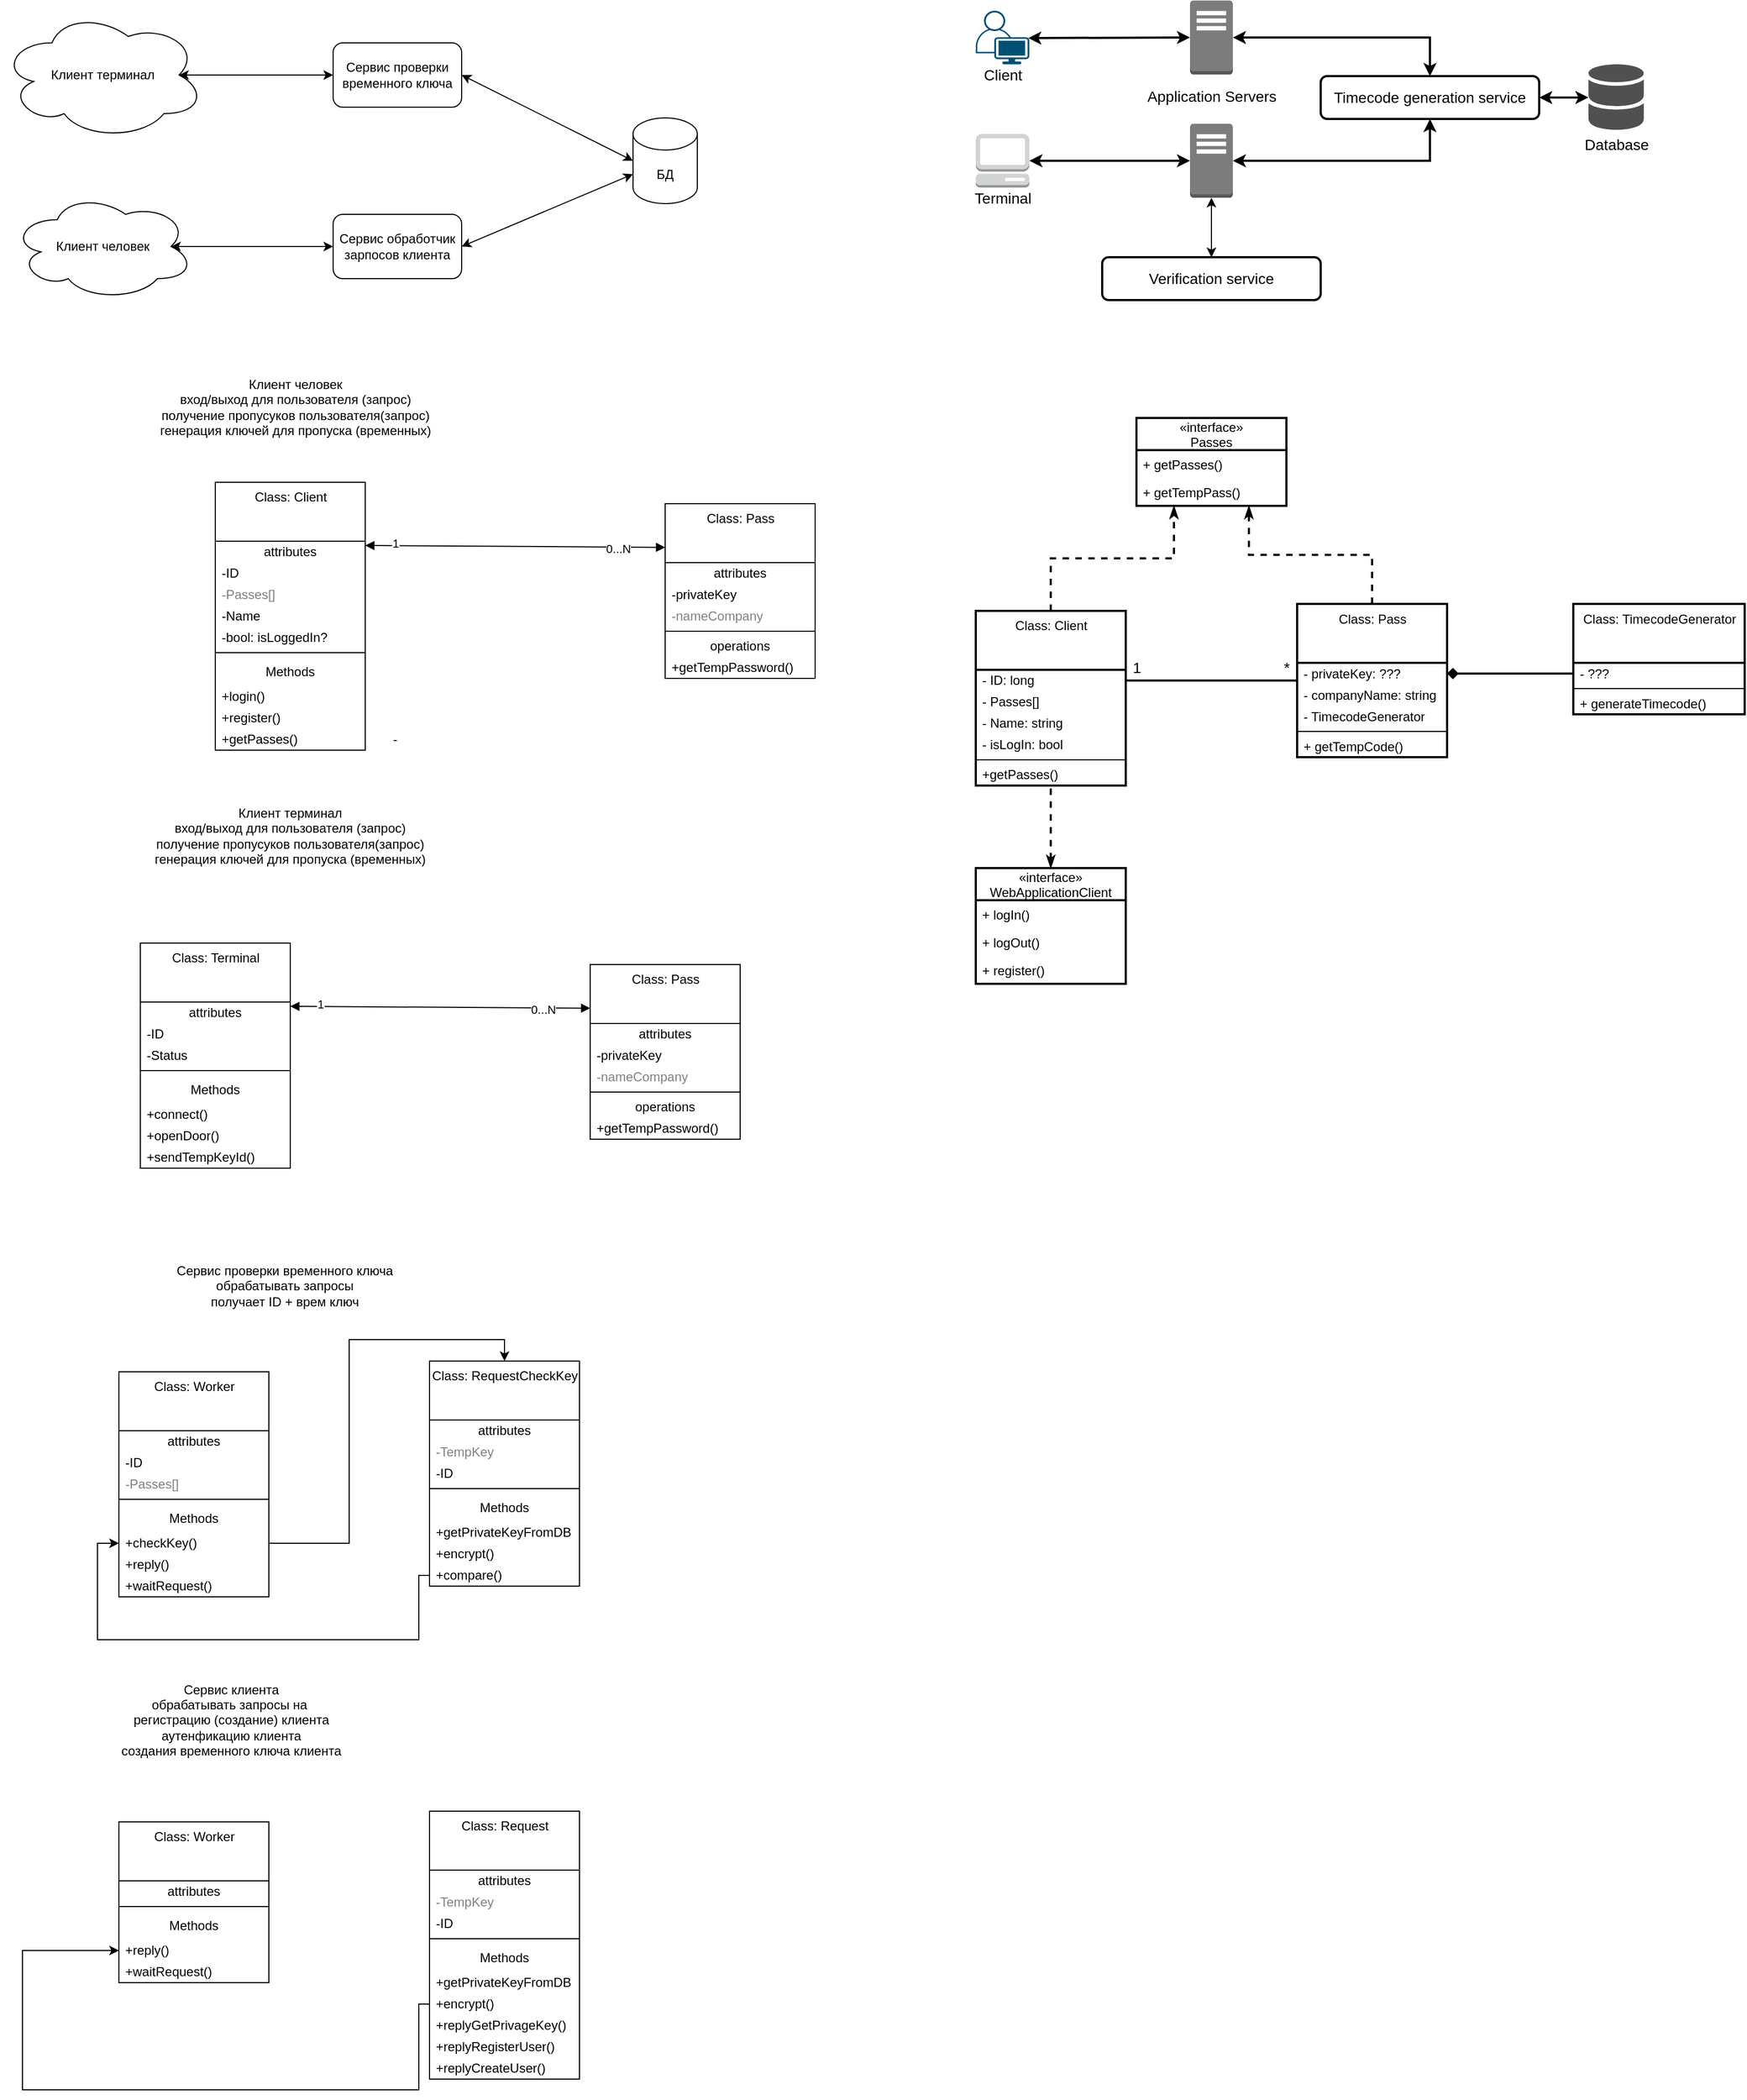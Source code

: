 <mxfile version="14.5.10" type="device"><diagram id="ccHhQuOtFgzH-oTgrX9H" name="Page-1"><mxGraphModel dx="1350" dy="806" grid="1" gridSize="10" guides="1" tooltips="1" connect="1" arrows="1" fold="1" page="1" pageScale="1" pageWidth="1654" pageHeight="2336" math="0" shadow="0"><root><mxCell id="0"/><mxCell id="1" parent="0"/><mxCell id="U_4GKqaZnmOy1W-jeUNt-1" value="Сервис проверки временного ключа" style="rounded=1;whiteSpace=wrap;html=1;" parent="1" vertex="1"><mxGeometry x="320" y="230" width="120" height="60" as="geometry"/></mxCell><mxCell id="U_4GKqaZnmOy1W-jeUNt-2" value="Сервис обработчик зарпосов клиента&lt;br&gt;" style="rounded=1;whiteSpace=wrap;html=1;" parent="1" vertex="1"><mxGeometry x="320" y="390" width="120" height="60" as="geometry"/></mxCell><mxCell id="U_4GKqaZnmOy1W-jeUNt-3" value="БД" style="shape=cylinder3;whiteSpace=wrap;html=1;boundedLbl=1;backgroundOutline=1;size=15;" parent="1" vertex="1"><mxGeometry x="600" y="300" width="60" height="80" as="geometry"/></mxCell><mxCell id="U_4GKqaZnmOy1W-jeUNt-6" value="&lt;span&gt;Клиент терминал&lt;/span&gt;" style="ellipse;shape=cloud;whiteSpace=wrap;html=1;" parent="1" vertex="1"><mxGeometry x="10" y="200" width="190" height="120" as="geometry"/></mxCell><mxCell id="U_4GKqaZnmOy1W-jeUNt-7" value="&lt;span&gt;Клиент человек&lt;/span&gt;" style="ellipse;shape=cloud;whiteSpace=wrap;html=1;" parent="1" vertex="1"><mxGeometry x="20" y="370" width="170" height="100" as="geometry"/></mxCell><mxCell id="U_4GKqaZnmOy1W-jeUNt-11" value="" style="endArrow=classic;startArrow=classic;html=1;entryX=0;entryY=0.5;entryDx=0;entryDy=0;exitX=0.875;exitY=0.5;exitDx=0;exitDy=0;exitPerimeter=0;" parent="1" source="U_4GKqaZnmOy1W-jeUNt-6" target="U_4GKqaZnmOy1W-jeUNt-1" edge="1"><mxGeometry width="50" height="50" relative="1" as="geometry"><mxPoint x="250" y="350" as="sourcePoint"/><mxPoint x="300" y="300" as="targetPoint"/></mxGeometry></mxCell><mxCell id="U_4GKqaZnmOy1W-jeUNt-12" value="" style="endArrow=classic;startArrow=classic;html=1;entryX=0;entryY=0.5;entryDx=0;entryDy=0;exitX=0.875;exitY=0.5;exitDx=0;exitDy=0;exitPerimeter=0;" parent="1" source="U_4GKqaZnmOy1W-jeUNt-7" target="U_4GKqaZnmOy1W-jeUNt-2" edge="1"><mxGeometry width="50" height="50" relative="1" as="geometry"><mxPoint x="190" y="470" as="sourcePoint"/><mxPoint x="260.711" y="420" as="targetPoint"/></mxGeometry></mxCell><mxCell id="U_4GKqaZnmOy1W-jeUNt-13" value="" style="endArrow=classic;startArrow=classic;html=1;entryX=0;entryY=0;entryDx=0;entryDy=52.5;entryPerimeter=0;exitX=1;exitY=0.5;exitDx=0;exitDy=0;" parent="1" source="U_4GKqaZnmOy1W-jeUNt-2" target="U_4GKqaZnmOy1W-jeUNt-3" edge="1"><mxGeometry width="50" height="50" relative="1" as="geometry"><mxPoint x="550" y="490" as="sourcePoint"/><mxPoint x="600" y="440" as="targetPoint"/></mxGeometry></mxCell><mxCell id="U_4GKqaZnmOy1W-jeUNt-14" value="" style="endArrow=classic;startArrow=classic;html=1;entryX=0;entryY=0.5;entryDx=0;entryDy=0;entryPerimeter=0;exitX=1;exitY=0.5;exitDx=0;exitDy=0;" parent="1" source="U_4GKqaZnmOy1W-jeUNt-1" target="U_4GKqaZnmOy1W-jeUNt-3" edge="1"><mxGeometry width="50" height="50" relative="1" as="geometry"><mxPoint x="450" y="430" as="sourcePoint"/><mxPoint x="610" y="362.5" as="targetPoint"/></mxGeometry></mxCell><mxCell id="U_4GKqaZnmOy1W-jeUNt-55" value="Клиент человек&lt;br&gt;вход/выход для пользователя (запрос)&lt;br&gt;получение пропусуков пользователя(запрос)&lt;br&gt;генерация ключей для пропуска (временных)" style="text;html=1;strokeColor=none;fillColor=none;align=center;verticalAlign=middle;whiteSpace=wrap;rounded=0;" parent="1" vertex="1"><mxGeometry x="130" y="540" width="310" height="60" as="geometry"/></mxCell><mxCell id="U_4GKqaZnmOy1W-jeUNt-57" value="Class: Client" style="swimlane;fontStyle=0;align=center;verticalAlign=top;childLayout=stackLayout;horizontal=1;startSize=55;horizontalStack=0;resizeParent=1;resizeParentMax=0;resizeLast=0;collapsible=0;marginBottom=0;html=1;" parent="1" vertex="1"><mxGeometry x="210" y="640" width="140" height="250" as="geometry"/></mxCell><mxCell id="U_4GKqaZnmOy1W-jeUNt-58" value="attributes" style="text;html=1;strokeColor=none;fillColor=none;align=center;verticalAlign=middle;spacingLeft=4;spacingRight=4;overflow=hidden;rotatable=0;points=[[0,0.5],[1,0.5]];portConstraint=eastwest;" parent="U_4GKqaZnmOy1W-jeUNt-57" vertex="1"><mxGeometry y="55" width="140" height="20" as="geometry"/></mxCell><mxCell id="U_4GKqaZnmOy1W-jeUNt-59" value="-ID" style="text;html=1;strokeColor=none;fillColor=none;align=left;verticalAlign=middle;spacingLeft=4;spacingRight=4;overflow=hidden;rotatable=0;points=[[0,0.5],[1,0.5]];portConstraint=eastwest;" parent="U_4GKqaZnmOy1W-jeUNt-57" vertex="1"><mxGeometry y="75" width="140" height="20" as="geometry"/></mxCell><mxCell id="U_4GKqaZnmOy1W-jeUNt-60" value="-Passes[]" style="text;html=1;strokeColor=none;fillColor=none;align=left;verticalAlign=middle;spacingLeft=4;spacingRight=4;overflow=hidden;rotatable=0;points=[[0,0.5],[1,0.5]];portConstraint=eastwest;fontColor=#808080;" parent="U_4GKqaZnmOy1W-jeUNt-57" vertex="1"><mxGeometry y="95" width="140" height="20" as="geometry"/></mxCell><mxCell id="U_4GKqaZnmOy1W-jeUNt-61" value="-Name" style="text;html=1;strokeColor=none;fillColor=none;align=left;verticalAlign=middle;spacingLeft=4;spacingRight=4;overflow=hidden;rotatable=0;points=[[0,0.5],[1,0.5]];portConstraint=eastwest;" parent="U_4GKqaZnmOy1W-jeUNt-57" vertex="1"><mxGeometry y="115" width="140" height="20" as="geometry"/></mxCell><mxCell id="U_4GKqaZnmOy1W-jeUNt-80" value="-bool: isLoggedIn?" style="text;html=1;strokeColor=none;fillColor=none;align=left;verticalAlign=middle;spacingLeft=4;spacingRight=4;overflow=hidden;rotatable=0;points=[[0,0.5],[1,0.5]];portConstraint=eastwest;" parent="U_4GKqaZnmOy1W-jeUNt-57" vertex="1"><mxGeometry y="135" width="140" height="20" as="geometry"/></mxCell><mxCell id="U_4GKqaZnmOy1W-jeUNt-62" value="" style="line;strokeWidth=1;fillColor=none;align=left;verticalAlign=middle;spacingTop=-1;spacingLeft=3;spacingRight=3;rotatable=0;labelPosition=right;points=[];portConstraint=eastwest;" parent="U_4GKqaZnmOy1W-jeUNt-57" vertex="1"><mxGeometry y="155" width="140" height="8" as="geometry"/></mxCell><mxCell id="U_4GKqaZnmOy1W-jeUNt-63" value="Methods" style="text;html=1;strokeColor=none;fillColor=none;align=center;verticalAlign=middle;spacingLeft=4;spacingRight=4;overflow=hidden;rotatable=0;points=[[0,0.5],[1,0.5]];portConstraint=eastwest;" parent="U_4GKqaZnmOy1W-jeUNt-57" vertex="1"><mxGeometry y="163" width="140" height="27" as="geometry"/></mxCell><mxCell id="U_4GKqaZnmOy1W-jeUNt-79" value="+login()" style="text;html=1;strokeColor=none;fillColor=none;align=left;verticalAlign=middle;spacingLeft=4;spacingRight=4;overflow=hidden;rotatable=0;points=[[0,0.5],[1,0.5]];portConstraint=eastwest;" parent="U_4GKqaZnmOy1W-jeUNt-57" vertex="1"><mxGeometry y="190" width="140" height="20" as="geometry"/></mxCell><mxCell id="U_4GKqaZnmOy1W-jeUNt-81" value="+register()" style="text;html=1;strokeColor=none;fillColor=none;align=left;verticalAlign=middle;spacingLeft=4;spacingRight=4;overflow=hidden;rotatable=0;points=[[0,0.5],[1,0.5]];portConstraint=eastwest;" parent="U_4GKqaZnmOy1W-jeUNt-57" vertex="1"><mxGeometry y="210" width="140" height="20" as="geometry"/></mxCell><mxCell id="U_4GKqaZnmOy1W-jeUNt-92" value="+getPasses()" style="text;html=1;strokeColor=none;fillColor=none;align=left;verticalAlign=middle;spacingLeft=4;spacingRight=4;overflow=hidden;rotatable=0;points=[[0,0.5],[1,0.5]];portConstraint=eastwest;" parent="U_4GKqaZnmOy1W-jeUNt-57" vertex="1"><mxGeometry y="230" width="140" height="20" as="geometry"/></mxCell><mxCell id="U_4GKqaZnmOy1W-jeUNt-65" value="Class: Pass" style="swimlane;fontStyle=0;align=center;verticalAlign=top;childLayout=stackLayout;horizontal=1;startSize=55;horizontalStack=0;resizeParent=1;resizeParentMax=0;resizeLast=0;collapsible=0;marginBottom=0;html=1;" parent="1" vertex="1"><mxGeometry x="630" y="660" width="140" height="163" as="geometry"/></mxCell><mxCell id="U_4GKqaZnmOy1W-jeUNt-66" value="attributes" style="text;html=1;strokeColor=none;fillColor=none;align=center;verticalAlign=middle;spacingLeft=4;spacingRight=4;overflow=hidden;rotatable=0;points=[[0,0.5],[1,0.5]];portConstraint=eastwest;" parent="U_4GKqaZnmOy1W-jeUNt-65" vertex="1"><mxGeometry y="55" width="140" height="20" as="geometry"/></mxCell><mxCell id="U_4GKqaZnmOy1W-jeUNt-67" value="-privateKey" style="text;html=1;strokeColor=none;fillColor=none;align=left;verticalAlign=middle;spacingLeft=4;spacingRight=4;overflow=hidden;rotatable=0;points=[[0,0.5],[1,0.5]];portConstraint=eastwest;" parent="U_4GKqaZnmOy1W-jeUNt-65" vertex="1"><mxGeometry y="75" width="140" height="20" as="geometry"/></mxCell><mxCell id="U_4GKqaZnmOy1W-jeUNt-68" value="-nameCompany" style="text;html=1;strokeColor=none;fillColor=none;align=left;verticalAlign=middle;spacingLeft=4;spacingRight=4;overflow=hidden;rotatable=0;points=[[0,0.5],[1,0.5]];portConstraint=eastwest;fontColor=#808080;" parent="U_4GKqaZnmOy1W-jeUNt-65" vertex="1"><mxGeometry y="95" width="140" height="20" as="geometry"/></mxCell><mxCell id="U_4GKqaZnmOy1W-jeUNt-70" value="" style="line;strokeWidth=1;fillColor=none;align=left;verticalAlign=middle;spacingTop=-1;spacingLeft=3;spacingRight=3;rotatable=0;labelPosition=right;points=[];portConstraint=eastwest;" parent="U_4GKqaZnmOy1W-jeUNt-65" vertex="1"><mxGeometry y="115" width="140" height="8" as="geometry"/></mxCell><mxCell id="U_4GKqaZnmOy1W-jeUNt-71" value="operations" style="text;html=1;strokeColor=none;fillColor=none;align=center;verticalAlign=middle;spacingLeft=4;spacingRight=4;overflow=hidden;rotatable=0;points=[[0,0.5],[1,0.5]];portConstraint=eastwest;" parent="U_4GKqaZnmOy1W-jeUNt-65" vertex="1"><mxGeometry y="123" width="140" height="20" as="geometry"/></mxCell><mxCell id="U_4GKqaZnmOy1W-jeUNt-93" value="+getTempPassword()&lt;span style=&quot;color: rgba(0 , 0 , 0 , 0) ; font-family: monospace ; font-size: 0px&quot;&gt;%3CmxGraphModel%3E%3Croot%3E%3CmxCell%20id%3D%220%22%2F%3E%3CmxCell%20id%3D%221%22%20parent%3D%220%22%2F%3E%3CmxCell%20id%3D%222%22%20value%3D%22...%22%20style%3D%22text%3Bhtml%3D1%3BstrokeColor%3Dnone%3BfillColor%3Dnone%3Balign%3Dleft%3BverticalAlign%3Dmiddle%3BspacingLeft%3D4%3BspacingRight%3D4%3Boverflow%3Dhidden%3Brotatable%3D0%3Bpoints%3D%5B%5B0%2C0.5%5D%2C%5B1%2C0.5%5D%5D%3BportConstraint%3Deastwest%3B%22%20vertex%3D%221%22%20parent%3D%221%22%3E%3CmxGeometry%20x%3D%22460%22%20y%3D%22755%22%20width%3D%22140%22%20height%3D%2220%22%20as%3D%22geometry%22%2F%3E%3C%2FmxCell%3E%3C%2Froot%3E%3C%2FmxGraphModel%&lt;/span&gt;" style="text;html=1;strokeColor=none;fillColor=none;align=left;verticalAlign=middle;spacingLeft=4;spacingRight=4;overflow=hidden;rotatable=0;points=[[0,0.5],[1,0.5]];portConstraint=eastwest;" parent="U_4GKqaZnmOy1W-jeUNt-65" vertex="1"><mxGeometry y="143" width="140" height="20" as="geometry"/></mxCell><mxCell id="U_4GKqaZnmOy1W-jeUNt-64" value="-" style="text;html=1;strokeColor=none;fillColor=none;align=left;verticalAlign=middle;spacingLeft=4;spacingRight=4;overflow=hidden;rotatable=0;points=[[0,0.5],[1,0.5]];portConstraint=eastwest;" parent="1" vertex="1"><mxGeometry x="370" y="870" width="140" height="20" as="geometry"/></mxCell><mxCell id="U_4GKqaZnmOy1W-jeUNt-96" value="" style="endArrow=block;startArrow=block;endFill=1;startFill=1;html=1;entryX=0;entryY=0.25;entryDx=0;entryDy=0;exitX=1;exitY=0.2;exitDx=0;exitDy=0;exitPerimeter=0;" parent="1" source="U_4GKqaZnmOy1W-jeUNt-58" target="U_4GKqaZnmOy1W-jeUNt-65" edge="1"><mxGeometry width="160" relative="1" as="geometry"><mxPoint x="420" y="760" as="sourcePoint"/><mxPoint x="580" y="760" as="targetPoint"/></mxGeometry></mxCell><mxCell id="U_4GKqaZnmOy1W-jeUNt-97" value="1" style="edgeLabel;html=1;align=center;verticalAlign=middle;resizable=0;points=[];" parent="U_4GKqaZnmOy1W-jeUNt-96" vertex="1" connectable="0"><mxGeometry x="-0.8" y="2" relative="1" as="geometry"><mxPoint as="offset"/></mxGeometry></mxCell><mxCell id="U_4GKqaZnmOy1W-jeUNt-98" value="0...N" style="edgeLabel;html=1;align=center;verticalAlign=middle;resizable=0;points=[];" parent="U_4GKqaZnmOy1W-jeUNt-96" vertex="1" connectable="0"><mxGeometry x="0.686" y="-1" relative="1" as="geometry"><mxPoint as="offset"/></mxGeometry></mxCell><mxCell id="U_4GKqaZnmOy1W-jeUNt-99" value="Клиент терминал&lt;br&gt;вход/выход для пользователя (запрос)&lt;br&gt;получение пропусуков пользователя(запрос)&lt;br&gt;генерация ключей для пропуска (временных)" style="text;html=1;strokeColor=none;fillColor=none;align=center;verticalAlign=middle;whiteSpace=wrap;rounded=0;" parent="1" vertex="1"><mxGeometry x="125" y="940" width="310" height="60" as="geometry"/></mxCell><mxCell id="U_4GKqaZnmOy1W-jeUNt-100" value="Class: Terminal" style="swimlane;fontStyle=0;align=center;verticalAlign=top;childLayout=stackLayout;horizontal=1;startSize=55;horizontalStack=0;resizeParent=1;resizeParentMax=0;resizeLast=0;collapsible=0;marginBottom=0;html=1;" parent="1" vertex="1"><mxGeometry x="140" y="1070" width="140" height="210" as="geometry"/></mxCell><mxCell id="U_4GKqaZnmOy1W-jeUNt-101" value="attributes" style="text;html=1;strokeColor=none;fillColor=none;align=center;verticalAlign=middle;spacingLeft=4;spacingRight=4;overflow=hidden;rotatable=0;points=[[0,0.5],[1,0.5]];portConstraint=eastwest;" parent="U_4GKqaZnmOy1W-jeUNt-100" vertex="1"><mxGeometry y="55" width="140" height="20" as="geometry"/></mxCell><mxCell id="U_4GKqaZnmOy1W-jeUNt-102" value="-ID" style="text;html=1;strokeColor=none;fillColor=none;align=left;verticalAlign=middle;spacingLeft=4;spacingRight=4;overflow=hidden;rotatable=0;points=[[0,0.5],[1,0.5]];portConstraint=eastwest;" parent="U_4GKqaZnmOy1W-jeUNt-100" vertex="1"><mxGeometry y="75" width="140" height="20" as="geometry"/></mxCell><mxCell id="U_4GKqaZnmOy1W-jeUNt-154" value="-Status" style="text;html=1;strokeColor=none;fillColor=none;align=left;verticalAlign=middle;spacingLeft=4;spacingRight=4;overflow=hidden;rotatable=0;points=[[0,0.5],[1,0.5]];portConstraint=eastwest;" parent="U_4GKqaZnmOy1W-jeUNt-100" vertex="1"><mxGeometry y="95" width="140" height="20" as="geometry"/></mxCell><mxCell id="U_4GKqaZnmOy1W-jeUNt-106" value="" style="line;strokeWidth=1;fillColor=none;align=left;verticalAlign=middle;spacingTop=-1;spacingLeft=3;spacingRight=3;rotatable=0;labelPosition=right;points=[];portConstraint=eastwest;" parent="U_4GKqaZnmOy1W-jeUNt-100" vertex="1"><mxGeometry y="115" width="140" height="8" as="geometry"/></mxCell><mxCell id="U_4GKqaZnmOy1W-jeUNt-107" value="Methods" style="text;html=1;strokeColor=none;fillColor=none;align=center;verticalAlign=middle;spacingLeft=4;spacingRight=4;overflow=hidden;rotatable=0;points=[[0,0.5],[1,0.5]];portConstraint=eastwest;" parent="U_4GKqaZnmOy1W-jeUNt-100" vertex="1"><mxGeometry y="123" width="140" height="27" as="geometry"/></mxCell><mxCell id="U_4GKqaZnmOy1W-jeUNt-151" value="+connect()" style="text;html=1;strokeColor=none;fillColor=none;align=left;verticalAlign=middle;spacingLeft=4;spacingRight=4;overflow=hidden;rotatable=0;points=[[0,0.5],[1,0.5]];portConstraint=eastwest;" parent="U_4GKqaZnmOy1W-jeUNt-100" vertex="1"><mxGeometry y="150" width="140" height="20" as="geometry"/></mxCell><mxCell id="U_4GKqaZnmOy1W-jeUNt-109" value="+openDoor()" style="text;html=1;strokeColor=none;fillColor=none;align=left;verticalAlign=middle;spacingLeft=4;spacingRight=4;overflow=hidden;rotatable=0;points=[[0,0.5],[1,0.5]];portConstraint=eastwest;" parent="U_4GKqaZnmOy1W-jeUNt-100" vertex="1"><mxGeometry y="170" width="140" height="20" as="geometry"/></mxCell><mxCell id="U_4GKqaZnmOy1W-jeUNt-152" value="+sendTempKeyId()" style="text;html=1;strokeColor=none;fillColor=none;align=left;verticalAlign=middle;spacingLeft=4;spacingRight=4;overflow=hidden;rotatable=0;points=[[0,0.5],[1,0.5]];portConstraint=eastwest;" parent="U_4GKqaZnmOy1W-jeUNt-100" vertex="1"><mxGeometry y="190" width="140" height="20" as="geometry"/></mxCell><mxCell id="U_4GKqaZnmOy1W-jeUNt-111" value="Class: Pass" style="swimlane;fontStyle=0;align=center;verticalAlign=top;childLayout=stackLayout;horizontal=1;startSize=55;horizontalStack=0;resizeParent=1;resizeParentMax=0;resizeLast=0;collapsible=0;marginBottom=0;html=1;" parent="1" vertex="1"><mxGeometry x="560" y="1090" width="140" height="163" as="geometry"/></mxCell><mxCell id="U_4GKqaZnmOy1W-jeUNt-112" value="attributes" style="text;html=1;strokeColor=none;fillColor=none;align=center;verticalAlign=middle;spacingLeft=4;spacingRight=4;overflow=hidden;rotatable=0;points=[[0,0.5],[1,0.5]];portConstraint=eastwest;" parent="U_4GKqaZnmOy1W-jeUNt-111" vertex="1"><mxGeometry y="55" width="140" height="20" as="geometry"/></mxCell><mxCell id="U_4GKqaZnmOy1W-jeUNt-113" value="-privateKey" style="text;html=1;strokeColor=none;fillColor=none;align=left;verticalAlign=middle;spacingLeft=4;spacingRight=4;overflow=hidden;rotatable=0;points=[[0,0.5],[1,0.5]];portConstraint=eastwest;" parent="U_4GKqaZnmOy1W-jeUNt-111" vertex="1"><mxGeometry y="75" width="140" height="20" as="geometry"/></mxCell><mxCell id="U_4GKqaZnmOy1W-jeUNt-114" value="-nameCompany" style="text;html=1;strokeColor=none;fillColor=none;align=left;verticalAlign=middle;spacingLeft=4;spacingRight=4;overflow=hidden;rotatable=0;points=[[0,0.5],[1,0.5]];portConstraint=eastwest;fontColor=#808080;" parent="U_4GKqaZnmOy1W-jeUNt-111" vertex="1"><mxGeometry y="95" width="140" height="20" as="geometry"/></mxCell><mxCell id="U_4GKqaZnmOy1W-jeUNt-115" value="" style="line;strokeWidth=1;fillColor=none;align=left;verticalAlign=middle;spacingTop=-1;spacingLeft=3;spacingRight=3;rotatable=0;labelPosition=right;points=[];portConstraint=eastwest;" parent="U_4GKqaZnmOy1W-jeUNt-111" vertex="1"><mxGeometry y="115" width="140" height="8" as="geometry"/></mxCell><mxCell id="U_4GKqaZnmOy1W-jeUNt-116" value="operations" style="text;html=1;strokeColor=none;fillColor=none;align=center;verticalAlign=middle;spacingLeft=4;spacingRight=4;overflow=hidden;rotatable=0;points=[[0,0.5],[1,0.5]];portConstraint=eastwest;" parent="U_4GKqaZnmOy1W-jeUNt-111" vertex="1"><mxGeometry y="123" width="140" height="20" as="geometry"/></mxCell><mxCell id="U_4GKqaZnmOy1W-jeUNt-117" value="+getTempPassword()&lt;span style=&quot;color: rgba(0 , 0 , 0 , 0) ; font-family: monospace ; font-size: 0px&quot;&gt;%3CmxGraphModel%3E%3Croot%3E%3CmxCell%20id%3D%220%22%2F%3E%3CmxCell%20id%3D%221%22%20parent%3D%220%22%2F%3E%3CmxCell%20id%3D%222%22%20value%3D%22...%22%20style%3D%22text%3Bhtml%3D1%3BstrokeColor%3Dnone%3BfillColor%3Dnone%3Balign%3Dleft%3BverticalAlign%3Dmiddle%3BspacingLeft%3D4%3BspacingRight%3D4%3Boverflow%3Dhidden%3Brotatable%3D0%3Bpoints%3D%5B%5B0%2C0.5%5D%2C%5B1%2C0.5%5D%5D%3BportConstraint%3Deastwest%3B%22%20vertex%3D%221%22%20parent%3D%221%22%3E%3CmxGeometry%20x%3D%22460%22%20y%3D%22755%22%20width%3D%22140%22%20height%3D%2220%22%20as%3D%22geometry%22%2F%3E%3C%2FmxCell%3E%3C%2Froot%3E%3C%2FmxGraphModel%&lt;/span&gt;" style="text;html=1;strokeColor=none;fillColor=none;align=left;verticalAlign=middle;spacingLeft=4;spacingRight=4;overflow=hidden;rotatable=0;points=[[0,0.5],[1,0.5]];portConstraint=eastwest;" parent="U_4GKqaZnmOy1W-jeUNt-111" vertex="1"><mxGeometry y="143" width="140" height="20" as="geometry"/></mxCell><mxCell id="U_4GKqaZnmOy1W-jeUNt-119" value="" style="endArrow=block;startArrow=block;endFill=1;startFill=1;html=1;entryX=0;entryY=0.25;entryDx=0;entryDy=0;exitX=1;exitY=0.2;exitDx=0;exitDy=0;exitPerimeter=0;" parent="1" source="U_4GKqaZnmOy1W-jeUNt-101" target="U_4GKqaZnmOy1W-jeUNt-111" edge="1"><mxGeometry width="160" relative="1" as="geometry"><mxPoint x="350" y="1190" as="sourcePoint"/><mxPoint x="510" y="1190" as="targetPoint"/></mxGeometry></mxCell><mxCell id="U_4GKqaZnmOy1W-jeUNt-120" value="1" style="edgeLabel;html=1;align=center;verticalAlign=middle;resizable=0;points=[];" parent="U_4GKqaZnmOy1W-jeUNt-119" vertex="1" connectable="0"><mxGeometry x="-0.8" y="2" relative="1" as="geometry"><mxPoint as="offset"/></mxGeometry></mxCell><mxCell id="U_4GKqaZnmOy1W-jeUNt-121" value="0...N" style="edgeLabel;html=1;align=center;verticalAlign=middle;resizable=0;points=[];" parent="U_4GKqaZnmOy1W-jeUNt-119" vertex="1" connectable="0"><mxGeometry x="0.686" y="-1" relative="1" as="geometry"><mxPoint as="offset"/></mxGeometry></mxCell><mxCell id="U_4GKqaZnmOy1W-jeUNt-122" value="Сервис проверки временного ключа&lt;br&gt;обрабатывать запросы&lt;br&gt;получает ID + врем ключ&lt;br&gt;" style="text;html=1;strokeColor=none;fillColor=none;align=center;verticalAlign=middle;whiteSpace=wrap;rounded=0;" parent="1" vertex="1"><mxGeometry x="120" y="1360" width="310" height="60" as="geometry"/></mxCell><mxCell id="U_4GKqaZnmOy1W-jeUNt-123" value="Class: Worker" style="swimlane;fontStyle=0;align=center;verticalAlign=top;childLayout=stackLayout;horizontal=1;startSize=55;horizontalStack=0;resizeParent=1;resizeParentMax=0;resizeLast=0;collapsible=0;marginBottom=0;html=1;" parent="1" vertex="1"><mxGeometry x="120" y="1470" width="140" height="210" as="geometry"/></mxCell><mxCell id="U_4GKqaZnmOy1W-jeUNt-124" value="attributes" style="text;html=1;strokeColor=none;fillColor=none;align=center;verticalAlign=middle;spacingLeft=4;spacingRight=4;overflow=hidden;rotatable=0;points=[[0,0.5],[1,0.5]];portConstraint=eastwest;" parent="U_4GKqaZnmOy1W-jeUNt-123" vertex="1"><mxGeometry y="55" width="140" height="20" as="geometry"/></mxCell><mxCell id="U_4GKqaZnmOy1W-jeUNt-125" value="-ID" style="text;html=1;strokeColor=none;fillColor=none;align=left;verticalAlign=middle;spacingLeft=4;spacingRight=4;overflow=hidden;rotatable=0;points=[[0,0.5],[1,0.5]];portConstraint=eastwest;" parent="U_4GKqaZnmOy1W-jeUNt-123" vertex="1"><mxGeometry y="75" width="140" height="20" as="geometry"/></mxCell><mxCell id="U_4GKqaZnmOy1W-jeUNt-126" value="-Passes[]" style="text;html=1;strokeColor=none;fillColor=none;align=left;verticalAlign=middle;spacingLeft=4;spacingRight=4;overflow=hidden;rotatable=0;points=[[0,0.5],[1,0.5]];portConstraint=eastwest;fontColor=#808080;" parent="U_4GKqaZnmOy1W-jeUNt-123" vertex="1"><mxGeometry y="95" width="140" height="20" as="geometry"/></mxCell><mxCell id="U_4GKqaZnmOy1W-jeUNt-127" value="" style="line;strokeWidth=1;fillColor=none;align=left;verticalAlign=middle;spacingTop=-1;spacingLeft=3;spacingRight=3;rotatable=0;labelPosition=right;points=[];portConstraint=eastwest;" parent="U_4GKqaZnmOy1W-jeUNt-123" vertex="1"><mxGeometry y="115" width="140" height="8" as="geometry"/></mxCell><mxCell id="U_4GKqaZnmOy1W-jeUNt-128" value="Methods" style="text;html=1;strokeColor=none;fillColor=none;align=center;verticalAlign=middle;spacingLeft=4;spacingRight=4;overflow=hidden;rotatable=0;points=[[0,0.5],[1,0.5]];portConstraint=eastwest;" parent="U_4GKqaZnmOy1W-jeUNt-123" vertex="1"><mxGeometry y="123" width="140" height="27" as="geometry"/></mxCell><mxCell id="U_4GKqaZnmOy1W-jeUNt-164" value="+checkKey()" style="text;html=1;strokeColor=none;fillColor=none;align=left;verticalAlign=middle;spacingLeft=4;spacingRight=4;overflow=hidden;rotatable=0;points=[[0,0.5],[1,0.5]];portConstraint=eastwest;" parent="U_4GKqaZnmOy1W-jeUNt-123" vertex="1"><mxGeometry y="150" width="140" height="20" as="geometry"/></mxCell><mxCell id="U_4GKqaZnmOy1W-jeUNt-169" value="+reply()" style="text;html=1;strokeColor=none;fillColor=none;align=left;verticalAlign=middle;spacingLeft=4;spacingRight=4;overflow=hidden;rotatable=0;points=[[0,0.5],[1,0.5]];portConstraint=eastwest;" parent="U_4GKqaZnmOy1W-jeUNt-123" vertex="1"><mxGeometry y="170" width="140" height="20" as="geometry"/></mxCell><mxCell id="U_4GKqaZnmOy1W-jeUNt-150" value="+waitRequest()" style="text;html=1;strokeColor=none;fillColor=none;align=left;verticalAlign=middle;spacingLeft=4;spacingRight=4;overflow=hidden;rotatable=0;points=[[0,0.5],[1,0.5]];portConstraint=eastwest;" parent="U_4GKqaZnmOy1W-jeUNt-123" vertex="1"><mxGeometry y="190" width="140" height="20" as="geometry"/></mxCell><mxCell id="U_4GKqaZnmOy1W-jeUNt-156" value="Class: RequestCheckKey" style="swimlane;fontStyle=0;align=center;verticalAlign=top;childLayout=stackLayout;horizontal=1;startSize=55;horizontalStack=0;resizeParent=1;resizeParentMax=0;resizeLast=0;collapsible=0;marginBottom=0;html=1;" parent="1" vertex="1"><mxGeometry x="410" y="1460" width="140" height="210" as="geometry"/></mxCell><mxCell id="U_4GKqaZnmOy1W-jeUNt-157" value="attributes" style="text;html=1;strokeColor=none;fillColor=none;align=center;verticalAlign=middle;spacingLeft=4;spacingRight=4;overflow=hidden;rotatable=0;points=[[0,0.5],[1,0.5]];portConstraint=eastwest;" parent="U_4GKqaZnmOy1W-jeUNt-156" vertex="1"><mxGeometry y="55" width="140" height="20" as="geometry"/></mxCell><mxCell id="U_4GKqaZnmOy1W-jeUNt-163" value="-TempKey" style="text;html=1;strokeColor=none;fillColor=none;align=left;verticalAlign=middle;spacingLeft=4;spacingRight=4;overflow=hidden;rotatable=0;points=[[0,0.5],[1,0.5]];portConstraint=eastwest;fontColor=#808080;" parent="U_4GKqaZnmOy1W-jeUNt-156" vertex="1"><mxGeometry y="75" width="140" height="20" as="geometry"/></mxCell><mxCell id="U_4GKqaZnmOy1W-jeUNt-158" value="-ID" style="text;html=1;strokeColor=none;fillColor=none;align=left;verticalAlign=middle;spacingLeft=4;spacingRight=4;overflow=hidden;rotatable=0;points=[[0,0.5],[1,0.5]];portConstraint=eastwest;" parent="U_4GKqaZnmOy1W-jeUNt-156" vertex="1"><mxGeometry y="95" width="140" height="20" as="geometry"/></mxCell><mxCell id="U_4GKqaZnmOy1W-jeUNt-160" value="" style="line;strokeWidth=1;fillColor=none;align=left;verticalAlign=middle;spacingTop=-1;spacingLeft=3;spacingRight=3;rotatable=0;labelPosition=right;points=[];portConstraint=eastwest;" parent="U_4GKqaZnmOy1W-jeUNt-156" vertex="1"><mxGeometry y="115" width="140" height="8" as="geometry"/></mxCell><mxCell id="U_4GKqaZnmOy1W-jeUNt-161" value="Methods" style="text;html=1;strokeColor=none;fillColor=none;align=center;verticalAlign=middle;spacingLeft=4;spacingRight=4;overflow=hidden;rotatable=0;points=[[0,0.5],[1,0.5]];portConstraint=eastwest;" parent="U_4GKqaZnmOy1W-jeUNt-156" vertex="1"><mxGeometry y="123" width="140" height="27" as="geometry"/></mxCell><mxCell id="U_4GKqaZnmOy1W-jeUNt-165" value="+getPrivateKeyFromDB" style="text;html=1;strokeColor=none;fillColor=none;align=left;verticalAlign=middle;spacingLeft=4;spacingRight=4;overflow=hidden;rotatable=0;points=[[0,0.5],[1,0.5]];portConstraint=eastwest;" parent="U_4GKqaZnmOy1W-jeUNt-156" vertex="1"><mxGeometry y="150" width="140" height="20" as="geometry"/></mxCell><mxCell id="U_4GKqaZnmOy1W-jeUNt-166" value="+encrypt()" style="text;html=1;strokeColor=none;fillColor=none;align=left;verticalAlign=middle;spacingLeft=4;spacingRight=4;overflow=hidden;rotatable=0;points=[[0,0.5],[1,0.5]];portConstraint=eastwest;" parent="U_4GKqaZnmOy1W-jeUNt-156" vertex="1"><mxGeometry y="170" width="140" height="20" as="geometry"/></mxCell><mxCell id="U_4GKqaZnmOy1W-jeUNt-129" value="+compare()" style="text;html=1;strokeColor=none;fillColor=none;align=left;verticalAlign=middle;spacingLeft=4;spacingRight=4;overflow=hidden;rotatable=0;points=[[0,0.5],[1,0.5]];portConstraint=eastwest;" parent="U_4GKqaZnmOy1W-jeUNt-156" vertex="1"><mxGeometry y="190" width="140" height="20" as="geometry"/></mxCell><mxCell id="U_4GKqaZnmOy1W-jeUNt-167" style="edgeStyle=orthogonalEdgeStyle;rounded=0;orthogonalLoop=1;jettySize=auto;html=1;exitX=1;exitY=0.5;exitDx=0;exitDy=0;entryX=0.5;entryY=0;entryDx=0;entryDy=0;" parent="1" source="U_4GKqaZnmOy1W-jeUNt-164" target="U_4GKqaZnmOy1W-jeUNt-156" edge="1"><mxGeometry relative="1" as="geometry"/></mxCell><mxCell id="U_4GKqaZnmOy1W-jeUNt-168" style="edgeStyle=orthogonalEdgeStyle;rounded=0;orthogonalLoop=1;jettySize=auto;html=1;exitX=0;exitY=0.5;exitDx=0;exitDy=0;entryX=0;entryY=0.5;entryDx=0;entryDy=0;" parent="1" source="U_4GKqaZnmOy1W-jeUNt-129" target="U_4GKqaZnmOy1W-jeUNt-164" edge="1"><mxGeometry relative="1" as="geometry"><Array as="points"><mxPoint x="400" y="1660"/><mxPoint x="400" y="1720"/><mxPoint x="100" y="1720"/><mxPoint x="100" y="1630"/></Array></mxGeometry></mxCell><mxCell id="U_4GKqaZnmOy1W-jeUNt-170" value="Сервис клиента&lt;br&gt;обрабатывать запросы на&amp;nbsp;&lt;br&gt;регистрацию (создание) клиента&lt;br&gt;аутенфикацию клиента&lt;br&gt;создания временного ключа клиента" style="text;html=1;strokeColor=none;fillColor=none;align=center;verticalAlign=middle;whiteSpace=wrap;rounded=0;" parent="1" vertex="1"><mxGeometry x="70" y="1760" width="310" height="70" as="geometry"/></mxCell><mxCell id="U_4GKqaZnmOy1W-jeUNt-171" value="Class: Worker" style="swimlane;fontStyle=0;align=center;verticalAlign=top;childLayout=stackLayout;horizontal=1;startSize=55;horizontalStack=0;resizeParent=1;resizeParentMax=0;resizeLast=0;collapsible=0;marginBottom=0;html=1;" parent="1" vertex="1"><mxGeometry x="120" y="1890" width="140" height="150" as="geometry"/></mxCell><mxCell id="U_4GKqaZnmOy1W-jeUNt-172" value="attributes" style="text;html=1;strokeColor=none;fillColor=none;align=center;verticalAlign=middle;spacingLeft=4;spacingRight=4;overflow=hidden;rotatable=0;points=[[0,0.5],[1,0.5]];portConstraint=eastwest;" parent="U_4GKqaZnmOy1W-jeUNt-171" vertex="1"><mxGeometry y="55" width="140" height="20" as="geometry"/></mxCell><mxCell id="U_4GKqaZnmOy1W-jeUNt-175" value="" style="line;strokeWidth=1;fillColor=none;align=left;verticalAlign=middle;spacingTop=-1;spacingLeft=3;spacingRight=3;rotatable=0;labelPosition=right;points=[];portConstraint=eastwest;" parent="U_4GKqaZnmOy1W-jeUNt-171" vertex="1"><mxGeometry y="75" width="140" height="8" as="geometry"/></mxCell><mxCell id="U_4GKqaZnmOy1W-jeUNt-176" value="Methods" style="text;html=1;strokeColor=none;fillColor=none;align=center;verticalAlign=middle;spacingLeft=4;spacingRight=4;overflow=hidden;rotatable=0;points=[[0,0.5],[1,0.5]];portConstraint=eastwest;" parent="U_4GKqaZnmOy1W-jeUNt-171" vertex="1"><mxGeometry y="83" width="140" height="27" as="geometry"/></mxCell><mxCell id="U_4GKqaZnmOy1W-jeUNt-178" value="+reply()" style="text;html=1;strokeColor=none;fillColor=none;align=left;verticalAlign=middle;spacingLeft=4;spacingRight=4;overflow=hidden;rotatable=0;points=[[0,0.5],[1,0.5]];portConstraint=eastwest;" parent="U_4GKqaZnmOy1W-jeUNt-171" vertex="1"><mxGeometry y="110" width="140" height="20" as="geometry"/></mxCell><mxCell id="U_4GKqaZnmOy1W-jeUNt-179" value="+waitRequest()" style="text;html=1;strokeColor=none;fillColor=none;align=left;verticalAlign=middle;spacingLeft=4;spacingRight=4;overflow=hidden;rotatable=0;points=[[0,0.5],[1,0.5]];portConstraint=eastwest;" parent="U_4GKqaZnmOy1W-jeUNt-171" vertex="1"><mxGeometry y="130" width="140" height="20" as="geometry"/></mxCell><mxCell id="U_4GKqaZnmOy1W-jeUNt-180" value="Class: Request" style="swimlane;fontStyle=0;align=center;verticalAlign=top;childLayout=stackLayout;horizontal=1;startSize=55;horizontalStack=0;resizeParent=1;resizeParentMax=0;resizeLast=0;collapsible=0;marginBottom=0;html=1;" parent="1" vertex="1"><mxGeometry x="410" y="1880" width="140" height="250" as="geometry"/></mxCell><mxCell id="U_4GKqaZnmOy1W-jeUNt-181" value="attributes" style="text;html=1;strokeColor=none;fillColor=none;align=center;verticalAlign=middle;spacingLeft=4;spacingRight=4;overflow=hidden;rotatable=0;points=[[0,0.5],[1,0.5]];portConstraint=eastwest;" parent="U_4GKqaZnmOy1W-jeUNt-180" vertex="1"><mxGeometry y="55" width="140" height="20" as="geometry"/></mxCell><mxCell id="U_4GKqaZnmOy1W-jeUNt-182" value="-TempKey" style="text;html=1;strokeColor=none;fillColor=none;align=left;verticalAlign=middle;spacingLeft=4;spacingRight=4;overflow=hidden;rotatable=0;points=[[0,0.5],[1,0.5]];portConstraint=eastwest;fontColor=#808080;" parent="U_4GKqaZnmOy1W-jeUNt-180" vertex="1"><mxGeometry y="75" width="140" height="20" as="geometry"/></mxCell><mxCell id="U_4GKqaZnmOy1W-jeUNt-183" value="-ID" style="text;html=1;strokeColor=none;fillColor=none;align=left;verticalAlign=middle;spacingLeft=4;spacingRight=4;overflow=hidden;rotatable=0;points=[[0,0.5],[1,0.5]];portConstraint=eastwest;" parent="U_4GKqaZnmOy1W-jeUNt-180" vertex="1"><mxGeometry y="95" width="140" height="20" as="geometry"/></mxCell><mxCell id="U_4GKqaZnmOy1W-jeUNt-184" value="" style="line;strokeWidth=1;fillColor=none;align=left;verticalAlign=middle;spacingTop=-1;spacingLeft=3;spacingRight=3;rotatable=0;labelPosition=right;points=[];portConstraint=eastwest;" parent="U_4GKqaZnmOy1W-jeUNt-180" vertex="1"><mxGeometry y="115" width="140" height="8" as="geometry"/></mxCell><mxCell id="U_4GKqaZnmOy1W-jeUNt-185" value="Methods" style="text;html=1;strokeColor=none;fillColor=none;align=center;verticalAlign=middle;spacingLeft=4;spacingRight=4;overflow=hidden;rotatable=0;points=[[0,0.5],[1,0.5]];portConstraint=eastwest;" parent="U_4GKqaZnmOy1W-jeUNt-180" vertex="1"><mxGeometry y="123" width="140" height="27" as="geometry"/></mxCell><mxCell id="U_4GKqaZnmOy1W-jeUNt-186" value="+getPrivateKeyFromDB" style="text;html=1;strokeColor=none;fillColor=none;align=left;verticalAlign=middle;spacingLeft=4;spacingRight=4;overflow=hidden;rotatable=0;points=[[0,0.5],[1,0.5]];portConstraint=eastwest;" parent="U_4GKqaZnmOy1W-jeUNt-180" vertex="1"><mxGeometry y="150" width="140" height="20" as="geometry"/></mxCell><mxCell id="U_4GKqaZnmOy1W-jeUNt-193" value="+encrypt()" style="text;html=1;strokeColor=none;fillColor=none;align=left;verticalAlign=middle;spacingLeft=4;spacingRight=4;overflow=hidden;rotatable=0;points=[[0,0.5],[1,0.5]];portConstraint=eastwest;" parent="U_4GKqaZnmOy1W-jeUNt-180" vertex="1"><mxGeometry y="170" width="140" height="20" as="geometry"/></mxCell><mxCell id="U_4GKqaZnmOy1W-jeUNt-195" value="+replyGetPrivageKey()" style="text;html=1;strokeColor=none;fillColor=none;align=left;verticalAlign=middle;spacingLeft=4;spacingRight=4;overflow=hidden;rotatable=0;points=[[0,0.5],[1,0.5]];portConstraint=eastwest;" parent="U_4GKqaZnmOy1W-jeUNt-180" vertex="1"><mxGeometry y="190" width="140" height="20" as="geometry"/></mxCell><mxCell id="U_4GKqaZnmOy1W-jeUNt-196" value="+replyRegisterUser()" style="text;html=1;strokeColor=none;fillColor=none;align=left;verticalAlign=middle;spacingLeft=4;spacingRight=4;overflow=hidden;rotatable=0;points=[[0,0.5],[1,0.5]];portConstraint=eastwest;" parent="U_4GKqaZnmOy1W-jeUNt-180" vertex="1"><mxGeometry y="210" width="140" height="20" as="geometry"/></mxCell><mxCell id="U_4GKqaZnmOy1W-jeUNt-194" value="+replyCreateUser()" style="text;html=1;strokeColor=none;fillColor=none;align=left;verticalAlign=middle;spacingLeft=4;spacingRight=4;overflow=hidden;rotatable=0;points=[[0,0.5],[1,0.5]];portConstraint=eastwest;" parent="U_4GKqaZnmOy1W-jeUNt-180" vertex="1"><mxGeometry y="230" width="140" height="20" as="geometry"/></mxCell><mxCell id="U_4GKqaZnmOy1W-jeUNt-190" style="edgeStyle=orthogonalEdgeStyle;rounded=0;orthogonalLoop=1;jettySize=auto;html=1;exitX=0;exitY=0.5;exitDx=0;exitDy=0;entryX=0;entryY=0.5;entryDx=0;entryDy=0;" parent="1" source="U_4GKqaZnmOy1W-jeUNt-193" edge="1"><mxGeometry relative="1" as="geometry"><Array as="points"><mxPoint x="400" y="2060"/><mxPoint x="400" y="2140"/><mxPoint x="30" y="2140"/><mxPoint x="30" y="2010"/></Array><mxPoint x="410" y="2080" as="sourcePoint"/><mxPoint x="120" y="2010" as="targetPoint"/></mxGeometry></mxCell><mxCell id="OIAlPtiUTgXxeErvuQyi-9" style="edgeStyle=orthogonalEdgeStyle;rounded=0;orthogonalLoop=1;jettySize=auto;html=1;exitX=0.98;exitY=0.51;exitDx=0;exitDy=0;exitPerimeter=0;startArrow=classic;startFill=1;strokeWidth=2;" edge="1" parent="1" source="OIAlPtiUTgXxeErvuQyi-1"><mxGeometry relative="1" as="geometry"><mxPoint x="1120" y="225" as="targetPoint"/></mxGeometry></mxCell><mxCell id="OIAlPtiUTgXxeErvuQyi-1" value="" style="points=[[0.35,0,0],[0.98,0.51,0],[1,0.71,0],[0.67,1,0],[0,0.795,0],[0,0.65,0]];verticalLabelPosition=bottom;html=1;verticalAlign=top;aspect=fixed;align=center;pointerEvents=1;shape=mxgraph.cisco19.user;fillColor=#005073;strokeColor=none;" vertex="1" parent="1"><mxGeometry x="920" y="200" width="50" height="50" as="geometry"/></mxCell><mxCell id="OIAlPtiUTgXxeErvuQyi-11" style="edgeStyle=orthogonalEdgeStyle;rounded=0;orthogonalLoop=1;jettySize=auto;html=1;exitX=1;exitY=0.5;exitDx=0;exitDy=0;exitPerimeter=0;startArrow=classic;startFill=1;strokeWidth=2;" edge="1" parent="1" source="OIAlPtiUTgXxeErvuQyi-3"><mxGeometry relative="1" as="geometry"><mxPoint x="1120" y="340" as="targetPoint"/></mxGeometry></mxCell><mxCell id="OIAlPtiUTgXxeErvuQyi-3" value="" style="outlineConnect=0;dashed=0;verticalLabelPosition=bottom;verticalAlign=top;align=center;html=1;shape=mxgraph.aws3.management_console;fillColor=#D2D3D3;gradientColor=none;" vertex="1" parent="1"><mxGeometry x="920" y="315" width="50" height="50" as="geometry"/></mxCell><mxCell id="OIAlPtiUTgXxeErvuQyi-6" value="" style="shadow=0;dashed=0;html=1;strokeColor=none;fillColor=#505050;labelPosition=center;verticalLabelPosition=bottom;verticalAlign=top;outlineConnect=0;align=center;shape=mxgraph.office.databases.database_mini_2;" vertex="1" parent="1"><mxGeometry x="1492" y="250" width="51.67" height="62" as="geometry"/></mxCell><mxCell id="OIAlPtiUTgXxeErvuQyi-10" style="edgeStyle=orthogonalEdgeStyle;rounded=0;orthogonalLoop=1;jettySize=auto;html=1;exitX=1;exitY=0.5;exitDx=0;exitDy=0;startArrow=classic;startFill=1;strokeWidth=2;" edge="1" parent="1" source="OIAlPtiUTgXxeErvuQyi-7" target="OIAlPtiUTgXxeErvuQyi-6"><mxGeometry relative="1" as="geometry"/></mxCell><mxCell id="OIAlPtiUTgXxeErvuQyi-14" style="edgeStyle=orthogonalEdgeStyle;rounded=0;orthogonalLoop=1;jettySize=auto;html=1;exitX=0.5;exitY=0;exitDx=0;exitDy=0;startArrow=classic;startFill=1;entryX=1;entryY=0.5;entryDx=0;entryDy=0;entryPerimeter=0;strokeWidth=2;" edge="1" parent="1" source="OIAlPtiUTgXxeErvuQyi-7" target="OIAlPtiUTgXxeErvuQyi-15"><mxGeometry relative="1" as="geometry"><mxPoint x="1166" y="230" as="targetPoint"/><Array as="points"><mxPoint x="1344" y="225"/></Array></mxGeometry></mxCell><mxCell id="OIAlPtiUTgXxeErvuQyi-17" style="edgeStyle=orthogonalEdgeStyle;rounded=0;orthogonalLoop=1;jettySize=auto;html=1;exitX=0.5;exitY=1;exitDx=0;exitDy=0;entryX=1;entryY=0.5;entryDx=0;entryDy=0;entryPerimeter=0;startArrow=classic;startFill=1;strokeWidth=2;" edge="1" parent="1" source="OIAlPtiUTgXxeErvuQyi-7" target="OIAlPtiUTgXxeErvuQyi-16"><mxGeometry relative="1" as="geometry"/></mxCell><mxCell id="OIAlPtiUTgXxeErvuQyi-7" value="&lt;font style=&quot;font-size: 14px&quot;&gt;Timecode generation service&lt;/font&gt;" style="rounded=1;whiteSpace=wrap;html=1;strokeWidth=2;" vertex="1" parent="1"><mxGeometry x="1242" y="261" width="204" height="40" as="geometry"/></mxCell><mxCell id="OIAlPtiUTgXxeErvuQyi-12" style="edgeStyle=orthogonalEdgeStyle;rounded=0;orthogonalLoop=1;jettySize=auto;html=1;exitX=0.5;exitY=0;exitDx=0;exitDy=0;startArrow=classic;startFill=1;entryX=0.5;entryY=1;entryDx=0;entryDy=0;entryPerimeter=0;" edge="1" parent="1" source="OIAlPtiUTgXxeErvuQyi-8" target="OIAlPtiUTgXxeErvuQyi-16"><mxGeometry relative="1" as="geometry"><mxPoint x="1143" y="390" as="targetPoint"/></mxGeometry></mxCell><mxCell id="OIAlPtiUTgXxeErvuQyi-8" value="&lt;font style=&quot;font-size: 14px&quot;&gt;Verification service&lt;/font&gt;" style="rounded=1;whiteSpace=wrap;html=1;strokeWidth=2;" vertex="1" parent="1"><mxGeometry x="1038" y="430" width="204" height="40" as="geometry"/></mxCell><mxCell id="OIAlPtiUTgXxeErvuQyi-15" value="" style="outlineConnect=0;dashed=0;verticalLabelPosition=bottom;verticalAlign=top;align=center;html=1;shape=mxgraph.aws3.traditional_server;fillColor=#7D7C7C;gradientColor=none;" vertex="1" parent="1"><mxGeometry x="1120" y="190.5" width="40" height="69" as="geometry"/></mxCell><mxCell id="OIAlPtiUTgXxeErvuQyi-16" value="" style="outlineConnect=0;dashed=0;verticalLabelPosition=bottom;verticalAlign=top;align=center;html=1;shape=mxgraph.aws3.traditional_server;fillColor=#7D7C7C;gradientColor=none;" vertex="1" parent="1"><mxGeometry x="1120" y="305.5" width="40" height="69" as="geometry"/></mxCell><mxCell id="OIAlPtiUTgXxeErvuQyi-18" value="&lt;font style=&quot;font-size: 14px&quot;&gt;Application Servers&lt;/font&gt;" style="text;html=1;align=center;verticalAlign=middle;resizable=0;points=[];autosize=1;strokeColor=none;" vertex="1" parent="1"><mxGeometry x="1070" y="270" width="140" height="20" as="geometry"/></mxCell><mxCell id="OIAlPtiUTgXxeErvuQyi-19" value="&lt;font style=&quot;font-size: 14px&quot;&gt;Client&lt;/font&gt;" style="text;html=1;align=center;verticalAlign=middle;resizable=0;points=[];autosize=1;strokeColor=none;" vertex="1" parent="1"><mxGeometry x="920" y="250" width="50" height="20" as="geometry"/></mxCell><mxCell id="OIAlPtiUTgXxeErvuQyi-20" value="&lt;font style=&quot;font-size: 14px&quot;&gt;Terminal&lt;/font&gt;" style="text;html=1;align=center;verticalAlign=middle;resizable=0;points=[];autosize=1;strokeColor=none;" vertex="1" parent="1"><mxGeometry x="910" y="365" width="70" height="20" as="geometry"/></mxCell><mxCell id="OIAlPtiUTgXxeErvuQyi-21" value="&lt;font style=&quot;font-size: 14px&quot;&gt;Database&lt;/font&gt;" style="text;html=1;align=center;verticalAlign=middle;resizable=0;points=[];autosize=1;strokeColor=none;" vertex="1" parent="1"><mxGeometry x="1477.84" y="315" width="80" height="20" as="geometry"/></mxCell><mxCell id="OIAlPtiUTgXxeErvuQyi-74" style="edgeStyle=orthogonalEdgeStyle;rounded=0;orthogonalLoop=1;jettySize=auto;html=1;exitX=0.5;exitY=0;exitDx=0;exitDy=0;startArrow=none;startFill=0;endArrow=classicThin;endFill=1;strokeWidth=2;entryX=0.25;entryY=1;entryDx=0;entryDy=0;dashed=1;" edge="1" parent="1" source="OIAlPtiUTgXxeErvuQyi-22" target="OIAlPtiUTgXxeErvuQyi-54"><mxGeometry relative="1" as="geometry"><mxPoint x="1100" y="680" as="targetPoint"/></mxGeometry></mxCell><mxCell id="OIAlPtiUTgXxeErvuQyi-22" value="Class: Client" style="swimlane;fontStyle=0;align=center;verticalAlign=top;childLayout=stackLayout;horizontal=1;startSize=55;horizontalStack=0;resizeParent=1;resizeParentMax=0;resizeLast=0;collapsible=0;marginBottom=0;html=1;strokeWidth=2;" vertex="1" parent="1"><mxGeometry x="920" y="760" width="140" height="163" as="geometry"/></mxCell><mxCell id="OIAlPtiUTgXxeErvuQyi-24" value="- ID: long" style="text;html=1;strokeColor=none;fillColor=none;align=left;verticalAlign=middle;spacingLeft=4;spacingRight=4;overflow=hidden;rotatable=0;points=[[0,0.5],[1,0.5]];portConstraint=eastwest;" vertex="1" parent="OIAlPtiUTgXxeErvuQyi-22"><mxGeometry y="55" width="140" height="20" as="geometry"/></mxCell><mxCell id="OIAlPtiUTgXxeErvuQyi-25" value="&lt;font color=&quot;#000000&quot;&gt;- Passes[]&lt;/font&gt;" style="text;html=1;strokeColor=none;fillColor=none;align=left;verticalAlign=middle;spacingLeft=4;spacingRight=4;overflow=hidden;rotatable=0;points=[[0,0.5],[1,0.5]];portConstraint=eastwest;fontColor=#808080;" vertex="1" parent="OIAlPtiUTgXxeErvuQyi-22"><mxGeometry y="75" width="140" height="20" as="geometry"/></mxCell><mxCell id="OIAlPtiUTgXxeErvuQyi-26" value="- Name: string" style="text;html=1;strokeColor=none;fillColor=none;align=left;verticalAlign=middle;spacingLeft=4;spacingRight=4;overflow=hidden;rotatable=0;points=[[0,0.5],[1,0.5]];portConstraint=eastwest;" vertex="1" parent="OIAlPtiUTgXxeErvuQyi-22"><mxGeometry y="95" width="140" height="20" as="geometry"/></mxCell><mxCell id="OIAlPtiUTgXxeErvuQyi-27" value="- isLogIn: bool" style="text;html=1;strokeColor=none;fillColor=none;align=left;verticalAlign=middle;spacingLeft=4;spacingRight=4;overflow=hidden;rotatable=0;points=[[0,0.5],[1,0.5]];portConstraint=eastwest;" vertex="1" parent="OIAlPtiUTgXxeErvuQyi-22"><mxGeometry y="115" width="140" height="20" as="geometry"/></mxCell><mxCell id="OIAlPtiUTgXxeErvuQyi-28" value="" style="line;strokeWidth=1;fillColor=none;align=left;verticalAlign=middle;spacingTop=-1;spacingLeft=3;spacingRight=3;rotatable=0;labelPosition=right;points=[];portConstraint=eastwest;" vertex="1" parent="OIAlPtiUTgXxeErvuQyi-22"><mxGeometry y="135" width="140" height="8" as="geometry"/></mxCell><mxCell id="OIAlPtiUTgXxeErvuQyi-32" value="+getPasses()" style="text;html=1;strokeColor=none;fillColor=none;align=left;verticalAlign=middle;spacingLeft=4;spacingRight=4;overflow=hidden;rotatable=0;points=[[0,0.5],[1,0.5]];portConstraint=eastwest;" vertex="1" parent="OIAlPtiUTgXxeErvuQyi-22"><mxGeometry y="143" width="140" height="20" as="geometry"/></mxCell><mxCell id="OIAlPtiUTgXxeErvuQyi-76" style="edgeStyle=orthogonalEdgeStyle;rounded=0;orthogonalLoop=1;jettySize=auto;html=1;exitX=0.5;exitY=0;exitDx=0;exitDy=0;entryX=0.75;entryY=1;entryDx=0;entryDy=0;startArrow=none;startFill=0;endArrow=classicThin;endFill=1;strokeWidth=2;dashed=1;" edge="1" parent="1" source="OIAlPtiUTgXxeErvuQyi-34" target="OIAlPtiUTgXxeErvuQyi-54"><mxGeometry relative="1" as="geometry"/></mxCell><mxCell id="OIAlPtiUTgXxeErvuQyi-34" value="Class: Pass" style="swimlane;fontStyle=0;align=center;verticalAlign=top;childLayout=stackLayout;horizontal=1;startSize=55;horizontalStack=0;resizeParent=1;resizeParentMax=0;resizeLast=0;collapsible=0;marginBottom=0;html=1;strokeWidth=2;" vertex="1" parent="1"><mxGeometry x="1220" y="753.5" width="140" height="143" as="geometry"/></mxCell><mxCell id="OIAlPtiUTgXxeErvuQyi-36" value="- privateKey: ???" style="text;html=1;strokeColor=none;fillColor=none;align=left;verticalAlign=middle;spacingLeft=4;spacingRight=4;overflow=hidden;rotatable=0;points=[[0,0.5],[1,0.5]];portConstraint=eastwest;" vertex="1" parent="OIAlPtiUTgXxeErvuQyi-34"><mxGeometry y="55" width="140" height="20" as="geometry"/></mxCell><mxCell id="OIAlPtiUTgXxeErvuQyi-37" value="&lt;font color=&quot;#000000&quot;&gt;- companyName: string&lt;/font&gt;" style="text;html=1;strokeColor=none;fillColor=none;align=left;verticalAlign=middle;spacingLeft=4;spacingRight=4;overflow=hidden;rotatable=0;points=[[0,0.5],[1,0.5]];portConstraint=eastwest;fontColor=#808080;" vertex="1" parent="OIAlPtiUTgXxeErvuQyi-34"><mxGeometry y="75" width="140" height="20" as="geometry"/></mxCell><mxCell id="OIAlPtiUTgXxeErvuQyi-72" value="&lt;font color=&quot;#000000&quot;&gt;- TimecodeGenerator&lt;/font&gt;" style="text;html=1;strokeColor=none;fillColor=none;align=left;verticalAlign=middle;spacingLeft=4;spacingRight=4;overflow=hidden;rotatable=0;points=[[0,0.5],[1,0.5]];portConstraint=eastwest;fontColor=#808080;" vertex="1" parent="OIAlPtiUTgXxeErvuQyi-34"><mxGeometry y="95" width="140" height="20" as="geometry"/></mxCell><mxCell id="OIAlPtiUTgXxeErvuQyi-38" value="" style="line;strokeWidth=1;fillColor=none;align=left;verticalAlign=middle;spacingTop=-1;spacingLeft=3;spacingRight=3;rotatable=0;labelPosition=right;points=[];portConstraint=eastwest;" vertex="1" parent="OIAlPtiUTgXxeErvuQyi-34"><mxGeometry y="115" width="140" height="8" as="geometry"/></mxCell><mxCell id="OIAlPtiUTgXxeErvuQyi-40" value="+ getTempCode()&lt;span style=&quot;color: rgba(0 , 0 , 0 , 0) ; font-family: monospace ; font-size: 0px&quot;&gt;%3CmxGraphModel%3E%3Croot%3E%3CmxCell%20id%3D%220%22%2F%3E%3CmxCell%20id%3D%221%22%20parent%3D%220%22%2F%3E%3CmxCell%20id%3D%222%22%20value%3D%22...%22%20style%3D%22text%3Bhtml%3D1%3BstrokeColor%3Dnone%3BfillColor%3Dnone%3Balign%3Dleft%3BverticalAlign%3Dmiddle%3BspacingLeft%3D4%3BspacingRight%3D4%3Boverflow%3Dhidden%3Brotatable%3D0%3Bpoints%3D%5B%5B0%2C0.5%5D%2C%5B1%2C0.5%5D%5D%3BportConstraint%3Deastwest%3B%22%20vertex%3D%221%22%20parent%3D%221%22%3E%3CmxGeometry%20x%3D%22460%22%20y%3D%22755%22%20width%3D%22140%22%20height%3D%2220%22%20as%3D%22geometry%22%2F%3E%3C%2FmxCell%3E%3C%2Froot%3E%3C%2FmxGraphModel%&lt;/span&gt;" style="text;html=1;strokeColor=none;fillColor=none;align=left;verticalAlign=middle;spacingLeft=4;spacingRight=4;overflow=hidden;rotatable=0;points=[[0,0.5],[1,0.5]];portConstraint=eastwest;" vertex="1" parent="OIAlPtiUTgXxeErvuQyi-34"><mxGeometry y="123" width="140" height="20" as="geometry"/></mxCell><mxCell id="OIAlPtiUTgXxeErvuQyi-69" style="edgeStyle=orthogonalEdgeStyle;rounded=0;orthogonalLoop=1;jettySize=auto;html=1;exitX=0.5;exitY=0;exitDx=0;exitDy=0;entryX=0.5;entryY=1;entryDx=0;entryDy=0;startArrow=classicThin;startFill=1;endArrow=none;endFill=0;strokeWidth=2;dashed=1;" edge="1" parent="1" source="OIAlPtiUTgXxeErvuQyi-49" target="OIAlPtiUTgXxeErvuQyi-22"><mxGeometry relative="1" as="geometry"/></mxCell><mxCell id="OIAlPtiUTgXxeErvuQyi-49" value="«interface»&#10;WebApplicationClient" style="swimlane;fontStyle=0;childLayout=stackLayout;horizontal=1;startSize=30;fillColor=none;horizontalStack=0;resizeParent=1;resizeParentMax=0;resizeLast=0;collapsible=1;marginBottom=0;strokeWidth=2;" vertex="1" parent="1"><mxGeometry x="920" y="1000" width="140" height="108" as="geometry"/></mxCell><mxCell id="OIAlPtiUTgXxeErvuQyi-51" value="+ logIn()" style="text;strokeColor=none;fillColor=none;align=left;verticalAlign=top;spacingLeft=4;spacingRight=4;overflow=hidden;rotatable=0;points=[[0,0.5],[1,0.5]];portConstraint=eastwest;" vertex="1" parent="OIAlPtiUTgXxeErvuQyi-49"><mxGeometry y="30" width="140" height="26" as="geometry"/></mxCell><mxCell id="OIAlPtiUTgXxeErvuQyi-52" value="+ logOut()" style="text;strokeColor=none;fillColor=none;align=left;verticalAlign=top;spacingLeft=4;spacingRight=4;overflow=hidden;rotatable=0;points=[[0,0.5],[1,0.5]];portConstraint=eastwest;" vertex="1" parent="OIAlPtiUTgXxeErvuQyi-49"><mxGeometry y="56" width="140" height="26" as="geometry"/></mxCell><mxCell id="OIAlPtiUTgXxeErvuQyi-53" value="+ register()" style="text;strokeColor=none;fillColor=none;align=left;verticalAlign=top;spacingLeft=4;spacingRight=4;overflow=hidden;rotatable=0;points=[[0,0.5],[1,0.5]];portConstraint=eastwest;" vertex="1" parent="OIAlPtiUTgXxeErvuQyi-49"><mxGeometry y="82" width="140" height="26" as="geometry"/></mxCell><mxCell id="OIAlPtiUTgXxeErvuQyi-54" value="«interface»&#10;Passes" style="swimlane;fontStyle=0;childLayout=stackLayout;horizontal=1;startSize=30;fillColor=none;horizontalStack=0;resizeParent=1;resizeParentMax=0;resizeLast=0;collapsible=1;marginBottom=0;strokeWidth=2;" vertex="1" parent="1"><mxGeometry x="1070" y="580" width="140" height="82" as="geometry"/></mxCell><mxCell id="OIAlPtiUTgXxeErvuQyi-55" value="+ getPasses()" style="text;strokeColor=none;fillColor=none;align=left;verticalAlign=top;spacingLeft=4;spacingRight=4;overflow=hidden;rotatable=0;points=[[0,0.5],[1,0.5]];portConstraint=eastwest;" vertex="1" parent="OIAlPtiUTgXxeErvuQyi-54"><mxGeometry y="30" width="140" height="26" as="geometry"/></mxCell><mxCell id="OIAlPtiUTgXxeErvuQyi-63" value="+ getTempPass()" style="text;strokeColor=none;fillColor=none;align=left;verticalAlign=top;spacingLeft=4;spacingRight=4;overflow=hidden;rotatable=0;points=[[0,0.5],[1,0.5]];portConstraint=eastwest;" vertex="1" parent="OIAlPtiUTgXxeErvuQyi-54"><mxGeometry y="56" width="140" height="26" as="geometry"/></mxCell><mxCell id="OIAlPtiUTgXxeErvuQyi-58" value="Class: TimecodeGenerator" style="swimlane;fontStyle=0;align=center;verticalAlign=top;childLayout=stackLayout;horizontal=1;startSize=55;horizontalStack=0;resizeParent=1;resizeParentMax=0;resizeLast=0;collapsible=0;marginBottom=0;html=1;strokeWidth=2;" vertex="1" parent="1"><mxGeometry x="1477.84" y="753.5" width="160" height="103" as="geometry"/></mxCell><mxCell id="OIAlPtiUTgXxeErvuQyi-59" value="- ???" style="text;html=1;strokeColor=none;fillColor=none;align=left;verticalAlign=middle;spacingLeft=4;spacingRight=4;overflow=hidden;rotatable=0;points=[[0,0.5],[1,0.5]];portConstraint=eastwest;" vertex="1" parent="OIAlPtiUTgXxeErvuQyi-58"><mxGeometry y="55" width="160" height="20" as="geometry"/></mxCell><mxCell id="OIAlPtiUTgXxeErvuQyi-61" value="" style="line;strokeWidth=1;fillColor=none;align=left;verticalAlign=middle;spacingTop=-1;spacingLeft=3;spacingRight=3;rotatable=0;labelPosition=right;points=[];portConstraint=eastwest;" vertex="1" parent="OIAlPtiUTgXxeErvuQyi-58"><mxGeometry y="75" width="160" height="8" as="geometry"/></mxCell><mxCell id="OIAlPtiUTgXxeErvuQyi-62" value="+ generateTimecode()&lt;span style=&quot;color: rgba(0 , 0 , 0 , 0) ; font-family: monospace ; font-size: 0px&quot;&gt;%3CmxGraphModel%3E%3Croot%3E%3CmxCell%20id%3D%220%22%2F%3E%3CmxCell%20id%3D%221%22%20parent%3D%220%22%2F%3E%3CmxCell%20id%3D%222%22%20value%3D%22...%22%20style%3D%22text%3Bhtml%3D1%3BstrokeColor%3Dnone%3BfillColor%3Dnone%3Balign%3Dleft%3BverticalAlign%3Dmiddle%3BspacingLeft%3D4%3BspacingRight%3D4%3Boverflow%3Dhidden%3Brotatable%3D0%3Bpoints%3D%5B%5B0%2C0.5%5D%2C%5B1%2C0.5%5D%5D%3BportConstraint%3Deastwest%3B%22%20vertex%3D%221%22%20parent%3D%221%22%3E%3CmxGeometry%20x%3D%22460%22%20y%3D%22755%22%20width%3D%22140%22%20height%3D%2220%22%20as%3D%22geometry%22%2F%3E%3C%2FmxCell%3E%3C%2Froot%3E%3C%2FmxGraphMo()&lt;/span&gt;" style="text;html=1;strokeColor=none;fillColor=none;align=left;verticalAlign=middle;spacingLeft=4;spacingRight=4;overflow=hidden;rotatable=0;points=[[0,0.5],[1,0.5]];portConstraint=eastwest;" vertex="1" parent="OIAlPtiUTgXxeErvuQyi-58"><mxGeometry y="83" width="160" height="20" as="geometry"/></mxCell><mxCell id="OIAlPtiUTgXxeErvuQyi-64" style="edgeStyle=orthogonalEdgeStyle;rounded=0;orthogonalLoop=1;jettySize=auto;html=1;exitX=1;exitY=0.5;exitDx=0;exitDy=0;entryX=0;entryY=0.5;entryDx=0;entryDy=0;startArrow=none;startFill=0;strokeWidth=2;endArrow=none;endFill=0;" edge="1" parent="1" source="OIAlPtiUTgXxeErvuQyi-24" target="OIAlPtiUTgXxeErvuQyi-34"><mxGeometry relative="1" as="geometry"/></mxCell><mxCell id="OIAlPtiUTgXxeErvuQyi-65" value="&lt;font style=&quot;font-size: 14px&quot;&gt;1&lt;/font&gt;" style="text;html=1;align=center;verticalAlign=middle;resizable=0;points=[];autosize=1;strokeColor=none;" vertex="1" parent="1"><mxGeometry x="1060" y="803" width="20" height="20" as="geometry"/></mxCell><mxCell id="OIAlPtiUTgXxeErvuQyi-66" value="&lt;font style=&quot;font-size: 14px&quot;&gt;*&lt;/font&gt;" style="text;html=1;align=center;verticalAlign=middle;resizable=0;points=[];autosize=1;strokeColor=none;" vertex="1" parent="1"><mxGeometry x="1200" y="803" width="20" height="20" as="geometry"/></mxCell><mxCell id="OIAlPtiUTgXxeErvuQyi-71" style="edgeStyle=orthogonalEdgeStyle;rounded=0;orthogonalLoop=1;jettySize=auto;html=1;exitX=1;exitY=0.5;exitDx=0;exitDy=0;entryX=0;entryY=0.5;entryDx=0;entryDy=0;startArrow=diamond;startFill=1;endArrow=none;endFill=0;strokeWidth=2;" edge="1" parent="1" source="OIAlPtiUTgXxeErvuQyi-36" target="OIAlPtiUTgXxeErvuQyi-59"><mxGeometry relative="1" as="geometry"/></mxCell></root></mxGraphModel></diagram></mxfile>